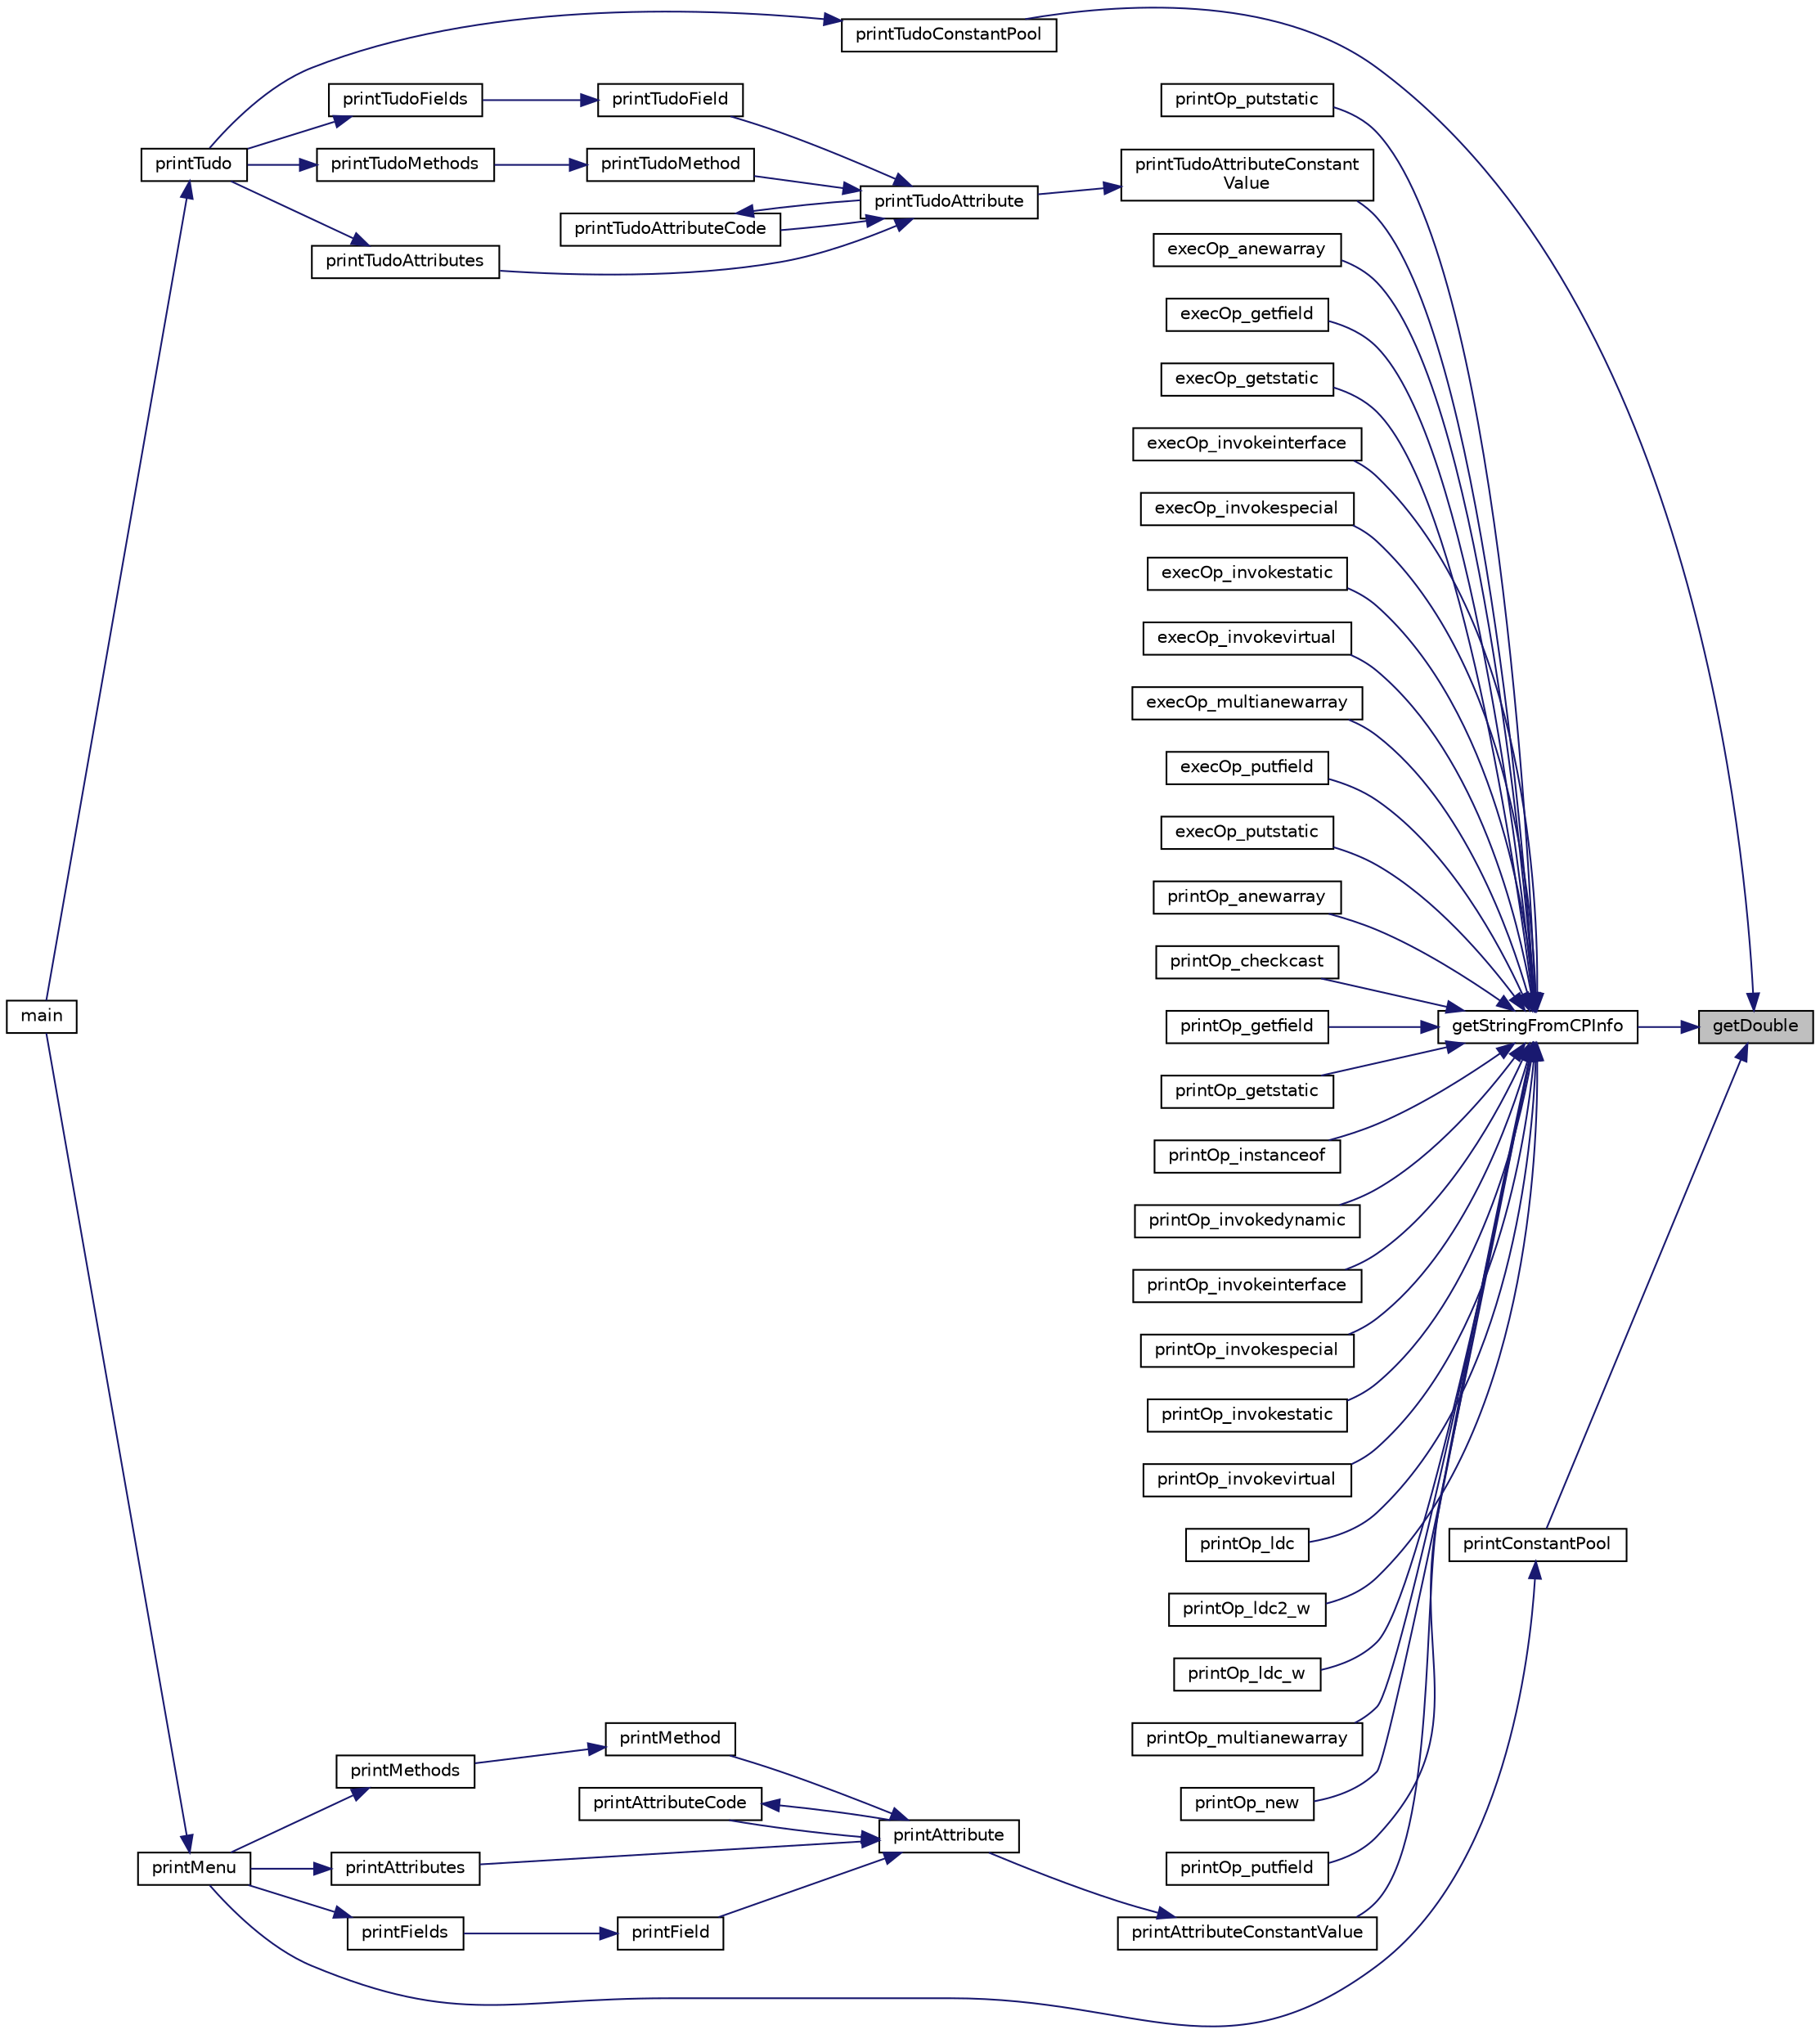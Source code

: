 digraph "getDouble"
{
 // LATEX_PDF_SIZE
  edge [fontname="Helvetica",fontsize="10",labelfontname="Helvetica",labelfontsize="10"];
  node [fontname="Helvetica",fontsize="10",shape=record];
  rankdir="RL";
  Node1 [label="getDouble",height=0.2,width=0.4,color="black", fillcolor="grey75", style="filled", fontcolor="black",tooltip=" "];
  Node1 -> Node2 [dir="back",color="midnightblue",fontsize="10",style="solid",fontname="Helvetica"];
  Node2 [label="getStringFromCPInfo",height=0.2,width=0.4,color="black", fillcolor="white", style="filled",URL="$_constant_pool_info_8cpp.html#afe1697068c0f2f8b2c45ae37899e874c",tooltip=" "];
  Node2 -> Node3 [dir="back",color="midnightblue",fontsize="10",style="solid",fontname="Helvetica"];
  Node3 [label="execOp_anewarray",height=0.2,width=0.4,color="black", fillcolor="white", style="filled",URL="$_execution_engine_8cpp.html#adb004079563194c7a1942818f7b76c5c",tooltip=" "];
  Node2 -> Node4 [dir="back",color="midnightblue",fontsize="10",style="solid",fontname="Helvetica"];
  Node4 [label="execOp_getfield",height=0.2,width=0.4,color="black", fillcolor="white", style="filled",URL="$_execution_engine_8cpp.html#abb71d7d9e26a4a95d99064e485268bec",tooltip=" "];
  Node2 -> Node5 [dir="back",color="midnightblue",fontsize="10",style="solid",fontname="Helvetica"];
  Node5 [label="execOp_getstatic",height=0.2,width=0.4,color="black", fillcolor="white", style="filled",URL="$_execution_engine_8cpp.html#ae79fcb3027a0e3d5886fdeaa33a6641b",tooltip=" "];
  Node2 -> Node6 [dir="back",color="midnightblue",fontsize="10",style="solid",fontname="Helvetica"];
  Node6 [label="execOp_invokeinterface",height=0.2,width=0.4,color="black", fillcolor="white", style="filled",URL="$_execution_engine_8cpp.html#afa3ed314bd592b0643032626959aba37",tooltip=" "];
  Node2 -> Node7 [dir="back",color="midnightblue",fontsize="10",style="solid",fontname="Helvetica"];
  Node7 [label="execOp_invokespecial",height=0.2,width=0.4,color="black", fillcolor="white", style="filled",URL="$_execution_engine_8cpp.html#a64a9f10897c01dae0a9c9725ad392d19",tooltip=" "];
  Node2 -> Node8 [dir="back",color="midnightblue",fontsize="10",style="solid",fontname="Helvetica"];
  Node8 [label="execOp_invokestatic",height=0.2,width=0.4,color="black", fillcolor="white", style="filled",URL="$_execution_engine_8cpp.html#a2cc0bfadacd05c7309aa8a1bdeabdeaa",tooltip=" "];
  Node2 -> Node9 [dir="back",color="midnightblue",fontsize="10",style="solid",fontname="Helvetica"];
  Node9 [label="execOp_invokevirtual",height=0.2,width=0.4,color="black", fillcolor="white", style="filled",URL="$_execution_engine_8cpp.html#a394ac3227d3433837fd1e31a53875e22",tooltip=" "];
  Node2 -> Node10 [dir="back",color="midnightblue",fontsize="10",style="solid",fontname="Helvetica"];
  Node10 [label="execOp_multianewarray",height=0.2,width=0.4,color="black", fillcolor="white", style="filled",URL="$_execution_engine_8cpp.html#ae72b4983f0376b8c47dce21b86ccdcc5",tooltip=" "];
  Node2 -> Node11 [dir="back",color="midnightblue",fontsize="10",style="solid",fontname="Helvetica"];
  Node11 [label="execOp_putfield",height=0.2,width=0.4,color="black", fillcolor="white", style="filled",URL="$_execution_engine_8cpp.html#a2d8632b9cf48625b0a6ab3ee01adad8a",tooltip=" "];
  Node2 -> Node12 [dir="back",color="midnightblue",fontsize="10",style="solid",fontname="Helvetica"];
  Node12 [label="execOp_putstatic",height=0.2,width=0.4,color="black", fillcolor="white", style="filled",URL="$_execution_engine_8cpp.html#a7f3bf1b88ce81b2ccc063c05ddf063f0",tooltip=" "];
  Node2 -> Node13 [dir="back",color="midnightblue",fontsize="10",style="solid",fontname="Helvetica"];
  Node13 [label="printAttributeConstantValue",height=0.2,width=0.4,color="black", fillcolor="white", style="filled",URL="$_print_menu_8cpp.html#a2c303e3df50150a2db3d7bbaf4303bdb",tooltip=" "];
  Node13 -> Node14 [dir="back",color="midnightblue",fontsize="10",style="solid",fontname="Helvetica"];
  Node14 [label="printAttribute",height=0.2,width=0.4,color="black", fillcolor="white", style="filled",URL="$_print_menu_8cpp.html#a4e1043ade1570fc3be53e4c4d306ce98",tooltip=" "];
  Node14 -> Node15 [dir="back",color="midnightblue",fontsize="10",style="solid",fontname="Helvetica"];
  Node15 [label="printAttributeCode",height=0.2,width=0.4,color="black", fillcolor="white", style="filled",URL="$_print_menu_8cpp.html#aea00814bf40f6faa988136b79baeb076",tooltip=" "];
  Node15 -> Node14 [dir="back",color="midnightblue",fontsize="10",style="solid",fontname="Helvetica"];
  Node14 -> Node16 [dir="back",color="midnightblue",fontsize="10",style="solid",fontname="Helvetica"];
  Node16 [label="printAttributes",height=0.2,width=0.4,color="black", fillcolor="white", style="filled",URL="$_print_menu_8cpp.html#ab78e91e3db45547f7aaecafaadd7d341",tooltip=" "];
  Node16 -> Node17 [dir="back",color="midnightblue",fontsize="10",style="solid",fontname="Helvetica"];
  Node17 [label="printMenu",height=0.2,width=0.4,color="black", fillcolor="white", style="filled",URL="$_print_menu_8cpp.html#ac78f7aed8a15dc0da7ed6b4b3cd9b0c7",tooltip=" "];
  Node17 -> Node18 [dir="back",color="midnightblue",fontsize="10",style="solid",fontname="Helvetica"];
  Node18 [label="main",height=0.2,width=0.4,color="black", fillcolor="white", style="filled",URL="$main_8cpp.html#a0ddf1224851353fc92bfbff6f499fa97",tooltip=" "];
  Node14 -> Node19 [dir="back",color="midnightblue",fontsize="10",style="solid",fontname="Helvetica"];
  Node19 [label="printField",height=0.2,width=0.4,color="black", fillcolor="white", style="filled",URL="$_print_menu_8cpp.html#a0dcf0141e3a4412830dde2a8f9abf837",tooltip=" "];
  Node19 -> Node20 [dir="back",color="midnightblue",fontsize="10",style="solid",fontname="Helvetica"];
  Node20 [label="printFields",height=0.2,width=0.4,color="black", fillcolor="white", style="filled",URL="$_print_menu_8cpp.html#aac2dae3e961030500080e5003236897b",tooltip=" "];
  Node20 -> Node17 [dir="back",color="midnightblue",fontsize="10",style="solid",fontname="Helvetica"];
  Node14 -> Node21 [dir="back",color="midnightblue",fontsize="10",style="solid",fontname="Helvetica"];
  Node21 [label="printMethod",height=0.2,width=0.4,color="black", fillcolor="white", style="filled",URL="$_print_menu_8cpp.html#a4196a88e551ca218a5ce58f7e8463827",tooltip=" "];
  Node21 -> Node22 [dir="back",color="midnightblue",fontsize="10",style="solid",fontname="Helvetica"];
  Node22 [label="printMethods",height=0.2,width=0.4,color="black", fillcolor="white", style="filled",URL="$_print_menu_8cpp.html#a248294d9c0a26ee24db5af6a3998ef79",tooltip=" "];
  Node22 -> Node17 [dir="back",color="midnightblue",fontsize="10",style="solid",fontname="Helvetica"];
  Node2 -> Node23 [dir="back",color="midnightblue",fontsize="10",style="solid",fontname="Helvetica"];
  Node23 [label="printOp_anewarray",height=0.2,width=0.4,color="black", fillcolor="white", style="filled",URL="$_i_s_a_8cpp.html#ad3da0339a119c40fc1486cd3fc26d6a2",tooltip=" "];
  Node2 -> Node24 [dir="back",color="midnightblue",fontsize="10",style="solid",fontname="Helvetica"];
  Node24 [label="printOp_checkcast",height=0.2,width=0.4,color="black", fillcolor="white", style="filled",URL="$_i_s_a_8cpp.html#a6f56897abdc3fe483002f95727ef6f64",tooltip=" "];
  Node2 -> Node25 [dir="back",color="midnightblue",fontsize="10",style="solid",fontname="Helvetica"];
  Node25 [label="printOp_getfield",height=0.2,width=0.4,color="black", fillcolor="white", style="filled",URL="$_i_s_a_8cpp.html#add670adb7f2252f8b14ac2049a37c347",tooltip=" "];
  Node2 -> Node26 [dir="back",color="midnightblue",fontsize="10",style="solid",fontname="Helvetica"];
  Node26 [label="printOp_getstatic",height=0.2,width=0.4,color="black", fillcolor="white", style="filled",URL="$_i_s_a_8cpp.html#ad7d123076c6476e8c197ff75aef2edc9",tooltip=" "];
  Node2 -> Node27 [dir="back",color="midnightblue",fontsize="10",style="solid",fontname="Helvetica"];
  Node27 [label="printOp_instanceof",height=0.2,width=0.4,color="black", fillcolor="white", style="filled",URL="$_i_s_a_8cpp.html#af0371a3dc1e7b58f34da883fac62636a",tooltip=" "];
  Node2 -> Node28 [dir="back",color="midnightblue",fontsize="10",style="solid",fontname="Helvetica"];
  Node28 [label="printOp_invokedynamic",height=0.2,width=0.4,color="black", fillcolor="white", style="filled",URL="$_i_s_a_8cpp.html#a13b58a2fb9c83b1edb57f80a60b38cfc",tooltip=" "];
  Node2 -> Node29 [dir="back",color="midnightblue",fontsize="10",style="solid",fontname="Helvetica"];
  Node29 [label="printOp_invokeinterface",height=0.2,width=0.4,color="black", fillcolor="white", style="filled",URL="$_i_s_a_8cpp.html#aa0848943a672e7ef74bddddeb631f9a8",tooltip=" "];
  Node2 -> Node30 [dir="back",color="midnightblue",fontsize="10",style="solid",fontname="Helvetica"];
  Node30 [label="printOp_invokespecial",height=0.2,width=0.4,color="black", fillcolor="white", style="filled",URL="$_i_s_a_8cpp.html#a7627e13a01c1b0ff37ce684a88dae143",tooltip=" "];
  Node2 -> Node31 [dir="back",color="midnightblue",fontsize="10",style="solid",fontname="Helvetica"];
  Node31 [label="printOp_invokestatic",height=0.2,width=0.4,color="black", fillcolor="white", style="filled",URL="$_i_s_a_8cpp.html#a81a06c834091ba88c67f74a8e5e23cad",tooltip=" "];
  Node2 -> Node32 [dir="back",color="midnightblue",fontsize="10",style="solid",fontname="Helvetica"];
  Node32 [label="printOp_invokevirtual",height=0.2,width=0.4,color="black", fillcolor="white", style="filled",URL="$_i_s_a_8cpp.html#a3f892f4d22a9328e28239bcfc9857c42",tooltip=" "];
  Node2 -> Node33 [dir="back",color="midnightblue",fontsize="10",style="solid",fontname="Helvetica"];
  Node33 [label="printOp_ldc",height=0.2,width=0.4,color="black", fillcolor="white", style="filled",URL="$_i_s_a_8cpp.html#aaff7323b52dd2791401b6e74677524c2",tooltip=" "];
  Node2 -> Node34 [dir="back",color="midnightblue",fontsize="10",style="solid",fontname="Helvetica"];
  Node34 [label="printOp_ldc2_w",height=0.2,width=0.4,color="black", fillcolor="white", style="filled",URL="$_i_s_a_8cpp.html#a6c576299ccb8977b0983035580b1f8ba",tooltip=" "];
  Node2 -> Node35 [dir="back",color="midnightblue",fontsize="10",style="solid",fontname="Helvetica"];
  Node35 [label="printOp_ldc_w",height=0.2,width=0.4,color="black", fillcolor="white", style="filled",URL="$_i_s_a_8cpp.html#a7358e547a4792bad4e736b099a60de3a",tooltip=" "];
  Node2 -> Node36 [dir="back",color="midnightblue",fontsize="10",style="solid",fontname="Helvetica"];
  Node36 [label="printOp_multianewarray",height=0.2,width=0.4,color="black", fillcolor="white", style="filled",URL="$_i_s_a_8cpp.html#a05994523250e8ef9a57289ba2121c20c",tooltip=" "];
  Node2 -> Node37 [dir="back",color="midnightblue",fontsize="10",style="solid",fontname="Helvetica"];
  Node37 [label="printOp_new",height=0.2,width=0.4,color="black", fillcolor="white", style="filled",URL="$_i_s_a_8cpp.html#a52fc90f537eec56c21de7768dc364ef5",tooltip=" "];
  Node2 -> Node38 [dir="back",color="midnightblue",fontsize="10",style="solid",fontname="Helvetica"];
  Node38 [label="printOp_putfield",height=0.2,width=0.4,color="black", fillcolor="white", style="filled",URL="$_i_s_a_8cpp.html#af836da0e683c974081b9526cd37f6b3b",tooltip=" "];
  Node2 -> Node39 [dir="back",color="midnightblue",fontsize="10",style="solid",fontname="Helvetica"];
  Node39 [label="printOp_putstatic",height=0.2,width=0.4,color="black", fillcolor="white", style="filled",URL="$_i_s_a_8cpp.html#a445f7e15793f4c4fa185e4ee70589387",tooltip=" "];
  Node2 -> Node40 [dir="back",color="midnightblue",fontsize="10",style="solid",fontname="Helvetica"];
  Node40 [label="printTudoAttributeConstant\lValue",height=0.2,width=0.4,color="black", fillcolor="white", style="filled",URL="$_print_tudo_8cpp.html#ad2de31238db7d9e4da9ba7419ee5fa19",tooltip=" "];
  Node40 -> Node41 [dir="back",color="midnightblue",fontsize="10",style="solid",fontname="Helvetica"];
  Node41 [label="printTudoAttribute",height=0.2,width=0.4,color="black", fillcolor="white", style="filled",URL="$_print_tudo_8cpp.html#a811ce9d29fdfcee18bc97ed51288a20e",tooltip=" "];
  Node41 -> Node42 [dir="back",color="midnightblue",fontsize="10",style="solid",fontname="Helvetica"];
  Node42 [label="printTudoAttributeCode",height=0.2,width=0.4,color="black", fillcolor="white", style="filled",URL="$_print_tudo_8cpp.html#a127513c6d27c1f7e5b1e2b23a4698fc6",tooltip=" "];
  Node42 -> Node41 [dir="back",color="midnightblue",fontsize="10",style="solid",fontname="Helvetica"];
  Node41 -> Node43 [dir="back",color="midnightblue",fontsize="10",style="solid",fontname="Helvetica"];
  Node43 [label="printTudoAttributes",height=0.2,width=0.4,color="black", fillcolor="white", style="filled",URL="$_print_tudo_8cpp.html#a047220267306c94d9570ef5494b9f989",tooltip=" "];
  Node43 -> Node44 [dir="back",color="midnightblue",fontsize="10",style="solid",fontname="Helvetica"];
  Node44 [label="printTudo",height=0.2,width=0.4,color="black", fillcolor="white", style="filled",URL="$_print_tudo_8cpp.html#a3123949b31d0b98f5cb30fb418610232",tooltip=" "];
  Node44 -> Node18 [dir="back",color="midnightblue",fontsize="10",style="solid",fontname="Helvetica"];
  Node41 -> Node45 [dir="back",color="midnightblue",fontsize="10",style="solid",fontname="Helvetica"];
  Node45 [label="printTudoField",height=0.2,width=0.4,color="black", fillcolor="white", style="filled",URL="$_print_tudo_8cpp.html#a56df304175fbb57e8365d89a8aa92c32",tooltip=" "];
  Node45 -> Node46 [dir="back",color="midnightblue",fontsize="10",style="solid",fontname="Helvetica"];
  Node46 [label="printTudoFields",height=0.2,width=0.4,color="black", fillcolor="white", style="filled",URL="$_print_tudo_8cpp.html#a9e9b15e7193f58965dd914a831e53be1",tooltip=" "];
  Node46 -> Node44 [dir="back",color="midnightblue",fontsize="10",style="solid",fontname="Helvetica"];
  Node41 -> Node47 [dir="back",color="midnightblue",fontsize="10",style="solid",fontname="Helvetica"];
  Node47 [label="printTudoMethod",height=0.2,width=0.4,color="black", fillcolor="white", style="filled",URL="$_print_tudo_8cpp.html#aca33f9f66fd0cfecd1218ab919d4765a",tooltip=" "];
  Node47 -> Node48 [dir="back",color="midnightblue",fontsize="10",style="solid",fontname="Helvetica"];
  Node48 [label="printTudoMethods",height=0.2,width=0.4,color="black", fillcolor="white", style="filled",URL="$_print_tudo_8cpp.html#a8cac85539d7cd706247d89c0f75d7696",tooltip=" "];
  Node48 -> Node44 [dir="back",color="midnightblue",fontsize="10",style="solid",fontname="Helvetica"];
  Node1 -> Node49 [dir="back",color="midnightblue",fontsize="10",style="solid",fontname="Helvetica"];
  Node49 [label="printConstantPool",height=0.2,width=0.4,color="black", fillcolor="white", style="filled",URL="$_print_menu_8cpp.html#a0eaa40eedf206281ad44cf7e90df8935",tooltip=" "];
  Node49 -> Node17 [dir="back",color="midnightblue",fontsize="10",style="solid",fontname="Helvetica"];
  Node1 -> Node50 [dir="back",color="midnightblue",fontsize="10",style="solid",fontname="Helvetica"];
  Node50 [label="printTudoConstantPool",height=0.2,width=0.4,color="black", fillcolor="white", style="filled",URL="$_print_tudo_8cpp.html#abcfe80347944d499463f811c02379f7a",tooltip=" "];
  Node50 -> Node44 [dir="back",color="midnightblue",fontsize="10",style="solid",fontname="Helvetica"];
}
